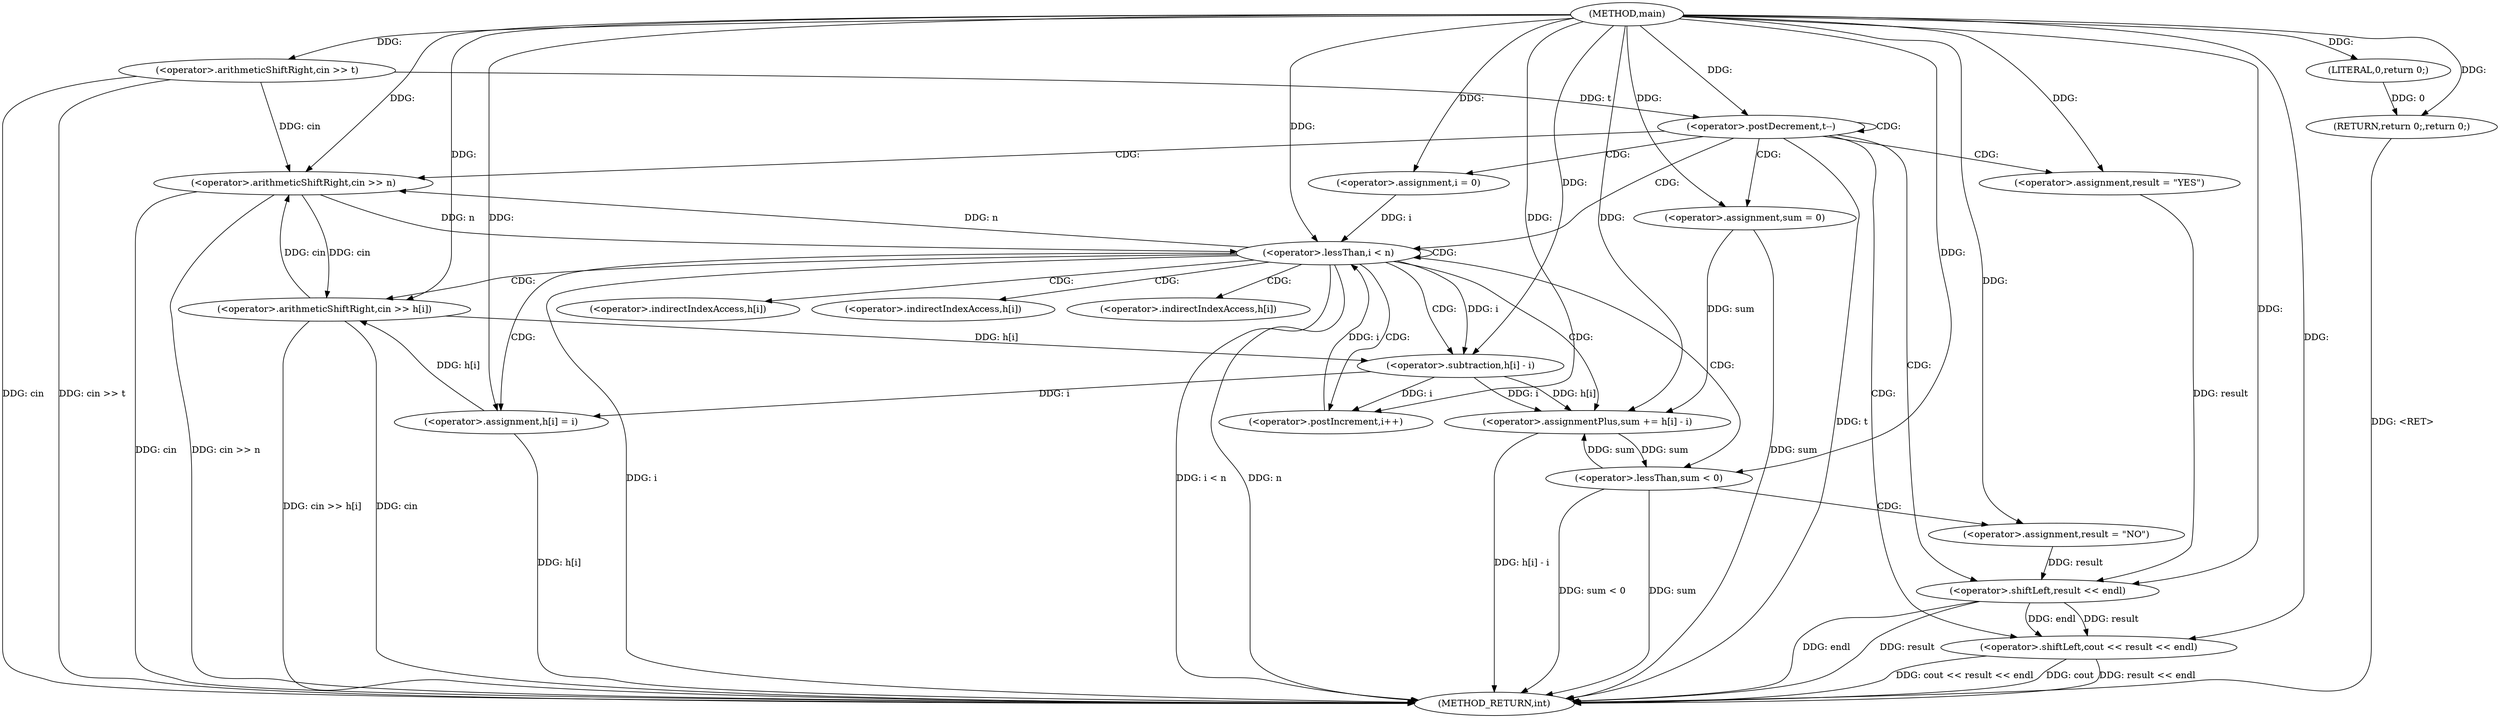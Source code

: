digraph "main" {  
"1000103" [label = "(METHOD,main)" ]
"1000169" [label = "(METHOD_RETURN,int)" ]
"1000109" [label = "(<operator>.arithmeticShiftRight,cin >> t)" ]
"1000167" [label = "(RETURN,return 0;,return 0;)" ]
"1000113" [label = "(<operator>.postDecrement,t--)" ]
"1000168" [label = "(LITERAL,0,return 0;)" ]
"1000116" [label = "(<operator>.arithmeticShiftRight,cin >> n)" ]
"1000120" [label = "(<operator>.assignment,sum = 0)" ]
"1000123" [label = "(<operator>.assignment,result = \"YES\")" ]
"1000162" [label = "(<operator>.shiftLeft,cout << result << endl)" ]
"1000128" [label = "(<operator>.assignment,i = 0)" ]
"1000131" [label = "(<operator>.lessThan,i < n)" ]
"1000134" [label = "(<operator>.postIncrement,i++)" ]
"1000137" [label = "(<operator>.arithmeticShiftRight,cin >> h[i])" ]
"1000142" [label = "(<operator>.assignmentPlus,sum += h[i] - i)" ]
"1000157" [label = "(<operator>.assignment,h[i] = i)" ]
"1000164" [label = "(<operator>.shiftLeft,result << endl)" ]
"1000150" [label = "(<operator>.lessThan,sum < 0)" ]
"1000144" [label = "(<operator>.subtraction,h[i] - i)" ]
"1000154" [label = "(<operator>.assignment,result = \"NO\")" ]
"1000139" [label = "(<operator>.indirectIndexAccess,h[i])" ]
"1000158" [label = "(<operator>.indirectIndexAccess,h[i])" ]
"1000145" [label = "(<operator>.indirectIndexAccess,h[i])" ]
  "1000109" -> "1000169"  [ label = "DDG: cin"] 
  "1000109" -> "1000169"  [ label = "DDG: cin >> t"] 
  "1000113" -> "1000169"  [ label = "DDG: t"] 
  "1000116" -> "1000169"  [ label = "DDG: cin"] 
  "1000116" -> "1000169"  [ label = "DDG: cin >> n"] 
  "1000120" -> "1000169"  [ label = "DDG: sum"] 
  "1000131" -> "1000169"  [ label = "DDG: i"] 
  "1000131" -> "1000169"  [ label = "DDG: n"] 
  "1000131" -> "1000169"  [ label = "DDG: i < n"] 
  "1000164" -> "1000169"  [ label = "DDG: result"] 
  "1000162" -> "1000169"  [ label = "DDG: result << endl"] 
  "1000162" -> "1000169"  [ label = "DDG: cout << result << endl"] 
  "1000137" -> "1000169"  [ label = "DDG: cin"] 
  "1000137" -> "1000169"  [ label = "DDG: cin >> h[i]"] 
  "1000142" -> "1000169"  [ label = "DDG: h[i] - i"] 
  "1000150" -> "1000169"  [ label = "DDG: sum"] 
  "1000150" -> "1000169"  [ label = "DDG: sum < 0"] 
  "1000157" -> "1000169"  [ label = "DDG: h[i]"] 
  "1000167" -> "1000169"  [ label = "DDG: <RET>"] 
  "1000162" -> "1000169"  [ label = "DDG: cout"] 
  "1000164" -> "1000169"  [ label = "DDG: endl"] 
  "1000168" -> "1000167"  [ label = "DDG: 0"] 
  "1000103" -> "1000167"  [ label = "DDG: "] 
  "1000103" -> "1000109"  [ label = "DDG: "] 
  "1000103" -> "1000168"  [ label = "DDG: "] 
  "1000109" -> "1000113"  [ label = "DDG: t"] 
  "1000103" -> "1000113"  [ label = "DDG: "] 
  "1000103" -> "1000120"  [ label = "DDG: "] 
  "1000103" -> "1000123"  [ label = "DDG: "] 
  "1000109" -> "1000116"  [ label = "DDG: cin"] 
  "1000137" -> "1000116"  [ label = "DDG: cin"] 
  "1000103" -> "1000116"  [ label = "DDG: "] 
  "1000131" -> "1000116"  [ label = "DDG: n"] 
  "1000103" -> "1000128"  [ label = "DDG: "] 
  "1000103" -> "1000162"  [ label = "DDG: "] 
  "1000164" -> "1000162"  [ label = "DDG: result"] 
  "1000164" -> "1000162"  [ label = "DDG: endl"] 
  "1000128" -> "1000131"  [ label = "DDG: i"] 
  "1000134" -> "1000131"  [ label = "DDG: i"] 
  "1000103" -> "1000131"  [ label = "DDG: "] 
  "1000116" -> "1000131"  [ label = "DDG: n"] 
  "1000103" -> "1000134"  [ label = "DDG: "] 
  "1000144" -> "1000134"  [ label = "DDG: i"] 
  "1000144" -> "1000142"  [ label = "DDG: i"] 
  "1000144" -> "1000142"  [ label = "DDG: h[i]"] 
  "1000144" -> "1000157"  [ label = "DDG: i"] 
  "1000103" -> "1000157"  [ label = "DDG: "] 
  "1000123" -> "1000164"  [ label = "DDG: result"] 
  "1000154" -> "1000164"  [ label = "DDG: result"] 
  "1000103" -> "1000164"  [ label = "DDG: "] 
  "1000116" -> "1000137"  [ label = "DDG: cin"] 
  "1000103" -> "1000137"  [ label = "DDG: "] 
  "1000157" -> "1000137"  [ label = "DDG: h[i]"] 
  "1000120" -> "1000142"  [ label = "DDG: sum"] 
  "1000150" -> "1000142"  [ label = "DDG: sum"] 
  "1000103" -> "1000142"  [ label = "DDG: "] 
  "1000137" -> "1000144"  [ label = "DDG: h[i]"] 
  "1000131" -> "1000144"  [ label = "DDG: i"] 
  "1000103" -> "1000144"  [ label = "DDG: "] 
  "1000142" -> "1000150"  [ label = "DDG: sum"] 
  "1000103" -> "1000150"  [ label = "DDG: "] 
  "1000103" -> "1000154"  [ label = "DDG: "] 
  "1000113" -> "1000116"  [ label = "CDG: "] 
  "1000113" -> "1000131"  [ label = "CDG: "] 
  "1000113" -> "1000120"  [ label = "CDG: "] 
  "1000113" -> "1000164"  [ label = "CDG: "] 
  "1000113" -> "1000113"  [ label = "CDG: "] 
  "1000113" -> "1000128"  [ label = "CDG: "] 
  "1000113" -> "1000123"  [ label = "CDG: "] 
  "1000113" -> "1000162"  [ label = "CDG: "] 
  "1000131" -> "1000131"  [ label = "CDG: "] 
  "1000131" -> "1000158"  [ label = "CDG: "] 
  "1000131" -> "1000142"  [ label = "CDG: "] 
  "1000131" -> "1000137"  [ label = "CDG: "] 
  "1000131" -> "1000145"  [ label = "CDG: "] 
  "1000131" -> "1000150"  [ label = "CDG: "] 
  "1000131" -> "1000139"  [ label = "CDG: "] 
  "1000131" -> "1000144"  [ label = "CDG: "] 
  "1000131" -> "1000157"  [ label = "CDG: "] 
  "1000131" -> "1000134"  [ label = "CDG: "] 
  "1000150" -> "1000154"  [ label = "CDG: "] 
}
